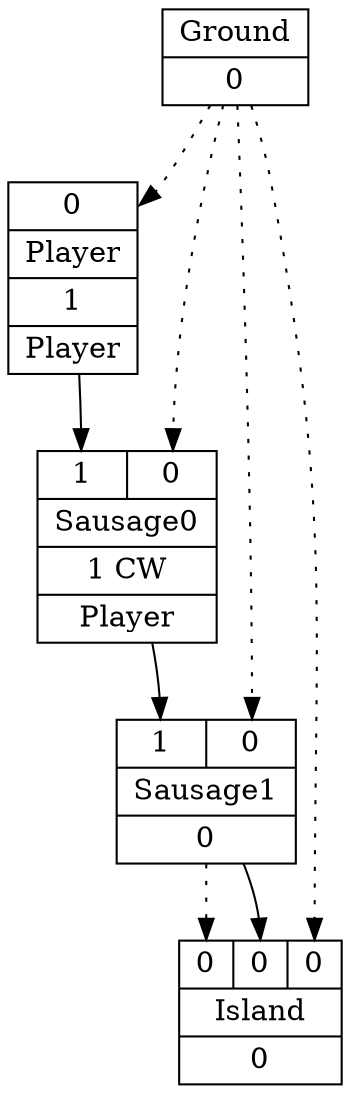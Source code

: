 digraph G {
node [shape=record];
Player[ label ="{{<GroundP>0}|{Player}|<PlayerOUT>1|{Player}}"];
Ground[ label ="{{Ground}|<GroundOUT>0}"];
Sausage0[ label ="{{<Player>1|<GroundP>0}|{Sausage0}|<Sausage0OUT>1 CW|{Player}}"];
Sausage1[ label ="{{<Sausage0>1|<GroundP>0}|{Sausage1}|<Sausage1OUT>0}"];
Island[ label ="{{<Sausage1P>0|<Sausage1>0|<GroundP>0}|{Island}|<IslandOUT>0}"];
	"Ground" -> "Player":GroundP [style=dotted];
	"Player" -> "Sausage0":Player;
	"Ground" -> "Sausage0":GroundP [style=dotted];
	"Sausage0" -> "Sausage1":Sausage0;
	"Ground" -> "Sausage1":GroundP [style=dotted];
	"Sausage1" -> "Island":Sausage1P [style=dotted];
	"Sausage1" -> "Island":Sausage1;
	"Ground" -> "Island":GroundP [style=dotted];
}